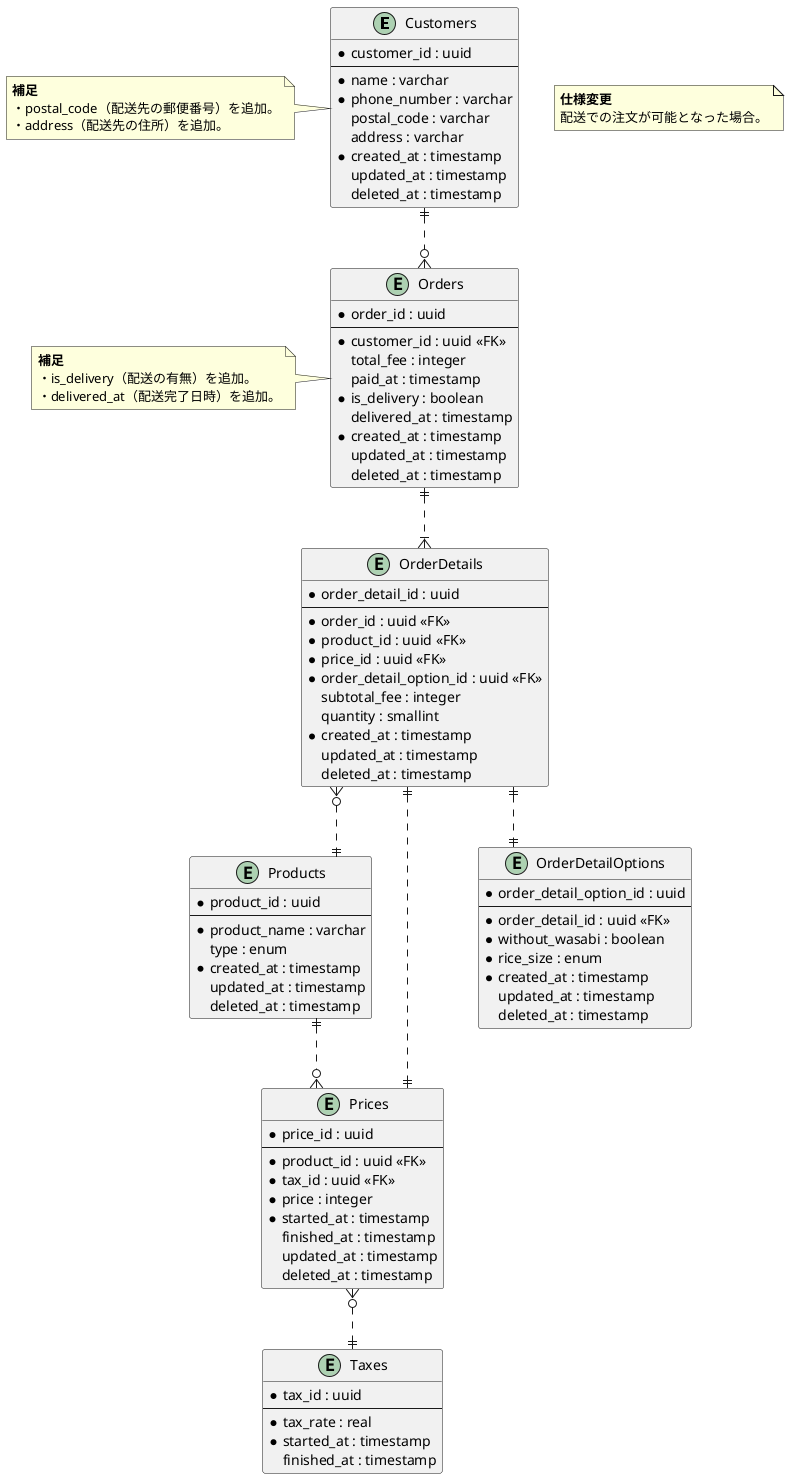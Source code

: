 @startuml sushi_ordering_schema_03

skinparam {
  ' カーディナリティ斜め対策
   linetype ortho
}

' 顧客マスタ
entity "Customers" as Customers {
  * customer_id : uuid
  --
  * name : varchar
  * phone_number : varchar
    postal_code : varchar
    address : varchar
  * created_at : timestamp
    updated_at : timestamp
    deleted_at : timestamp
}

note left of Customers
  <b>補足</b>
  ・postal_code（配送先の郵便番号）を追加。
  ・address（配送先の住所）を追加。
end note

' 商品マスタ
entity "Products" as Products {
  * product_id : uuid
  --
  * product_name : varchar
    type : enum
  * created_at : timestamp
    updated_at : timestamp
    deleted_at : timestamp
}

' 商品金額テーブル
entity "Prices" as Prices {
  * price_id : uuid
  --
  * product_id : uuid <<FK>>
  * tax_id : uuid <<FK>>
  * price : integer
  * started_at : timestamp
    finished_at : timestamp
    updated_at : timestamp
    deleted_at : timestamp
}

' 消費税マスタ
entity "Taxes" as Taxes {
  * tax_id : uuid
  --
  * tax_rate : real
  * started_at : timestamp
    finished_at : timestamp
}

' 注文テーブル
entity "Orders" as Orders {
  * order_id : uuid
  --
  * customer_id : uuid <<FK>>
    total_fee : integer
    paid_at : timestamp
  * is_delivery : boolean
    delivered_at : timestamp
  * created_at : timestamp
    updated_at : timestamp
    deleted_at : timestamp
}

note left of Orders
  <b>補足</b>
  ・is_delivery（配送の有無）を追加。
  ・delivered_at（配送完了日時）を追加。
end note

entity "OrderDetails" as OrderDetails {
  * order_detail_id : uuid
  --
  * order_id : uuid <<FK>>
  * product_id : uuid <<FK>>
  * price_id : uuid <<FK>>
  * order_detail_option_id : uuid <<FK>>
    subtotal_fee : integer
    quantity : smallint
  * created_at : timestamp
    updated_at : timestamp
    deleted_at : timestamp
}

entity "OrderDetailOptions" as OrderDetailOptions {
  * order_detail_option_id : uuid
  --
  * order_detail_id : uuid <<FK>>
  * without_wasabi : boolean
  * rice_size : enum
  * created_at : timestamp
    updated_at : timestamp
    deleted_at : timestamp
}

Customers ||..o{ Orders
Orders ||..|{ OrderDetails
OrderDetails ||..|| OrderDetailOptions
OrderDetails }o..|| Products
OrderDetails ||..|| Prices
Products ||..o{ Prices
Prices }o..|| Taxes

note as note1
  <b>仕様変更</b>
  配送での注文が可能となった場合。
end note

@enduml